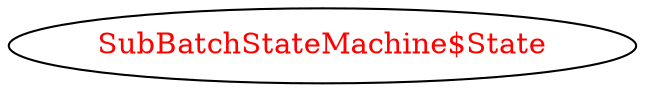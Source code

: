 digraph dependencyGraph {
 concentrate=true;
 ranksep="2.0";
 rankdir="LR"; 
 splines="ortho";
"SubBatchStateMachine$State" [fontcolor="red"];
}